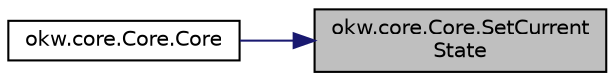 digraph "okw.core.Core.SetCurrentState"
{
 // INTERACTIVE_SVG=YES
 // LATEX_PDF_SIZE
  edge [fontname="Helvetica",fontsize="10",labelfontname="Helvetica",labelfontsize="10"];
  node [fontname="Helvetica",fontsize="10",shape=record];
  rankdir="RL";
  Node1 [label="okw.core.Core.SetCurrent\lState",height=0.2,width=0.4,color="black", fillcolor="grey75", style="filled", fontcolor="black",tooltip="Setter zum Setzen des aktuellen Zustandes."];
  Node1 -> Node2 [dir="back",color="midnightblue",fontsize="10",style="solid",fontname="Helvetica"];
  Node2 [label="okw.core.Core.Core",height=0.2,width=0.4,color="black", fillcolor="white", style="filled",URL="$classokw_1_1core_1_1_core.html#a7f67744c156b494c2e932412efaa0e07",tooltip="OKW-Konstuktor: Setzt den Default-Zustand auf OKW.OK."];
}
